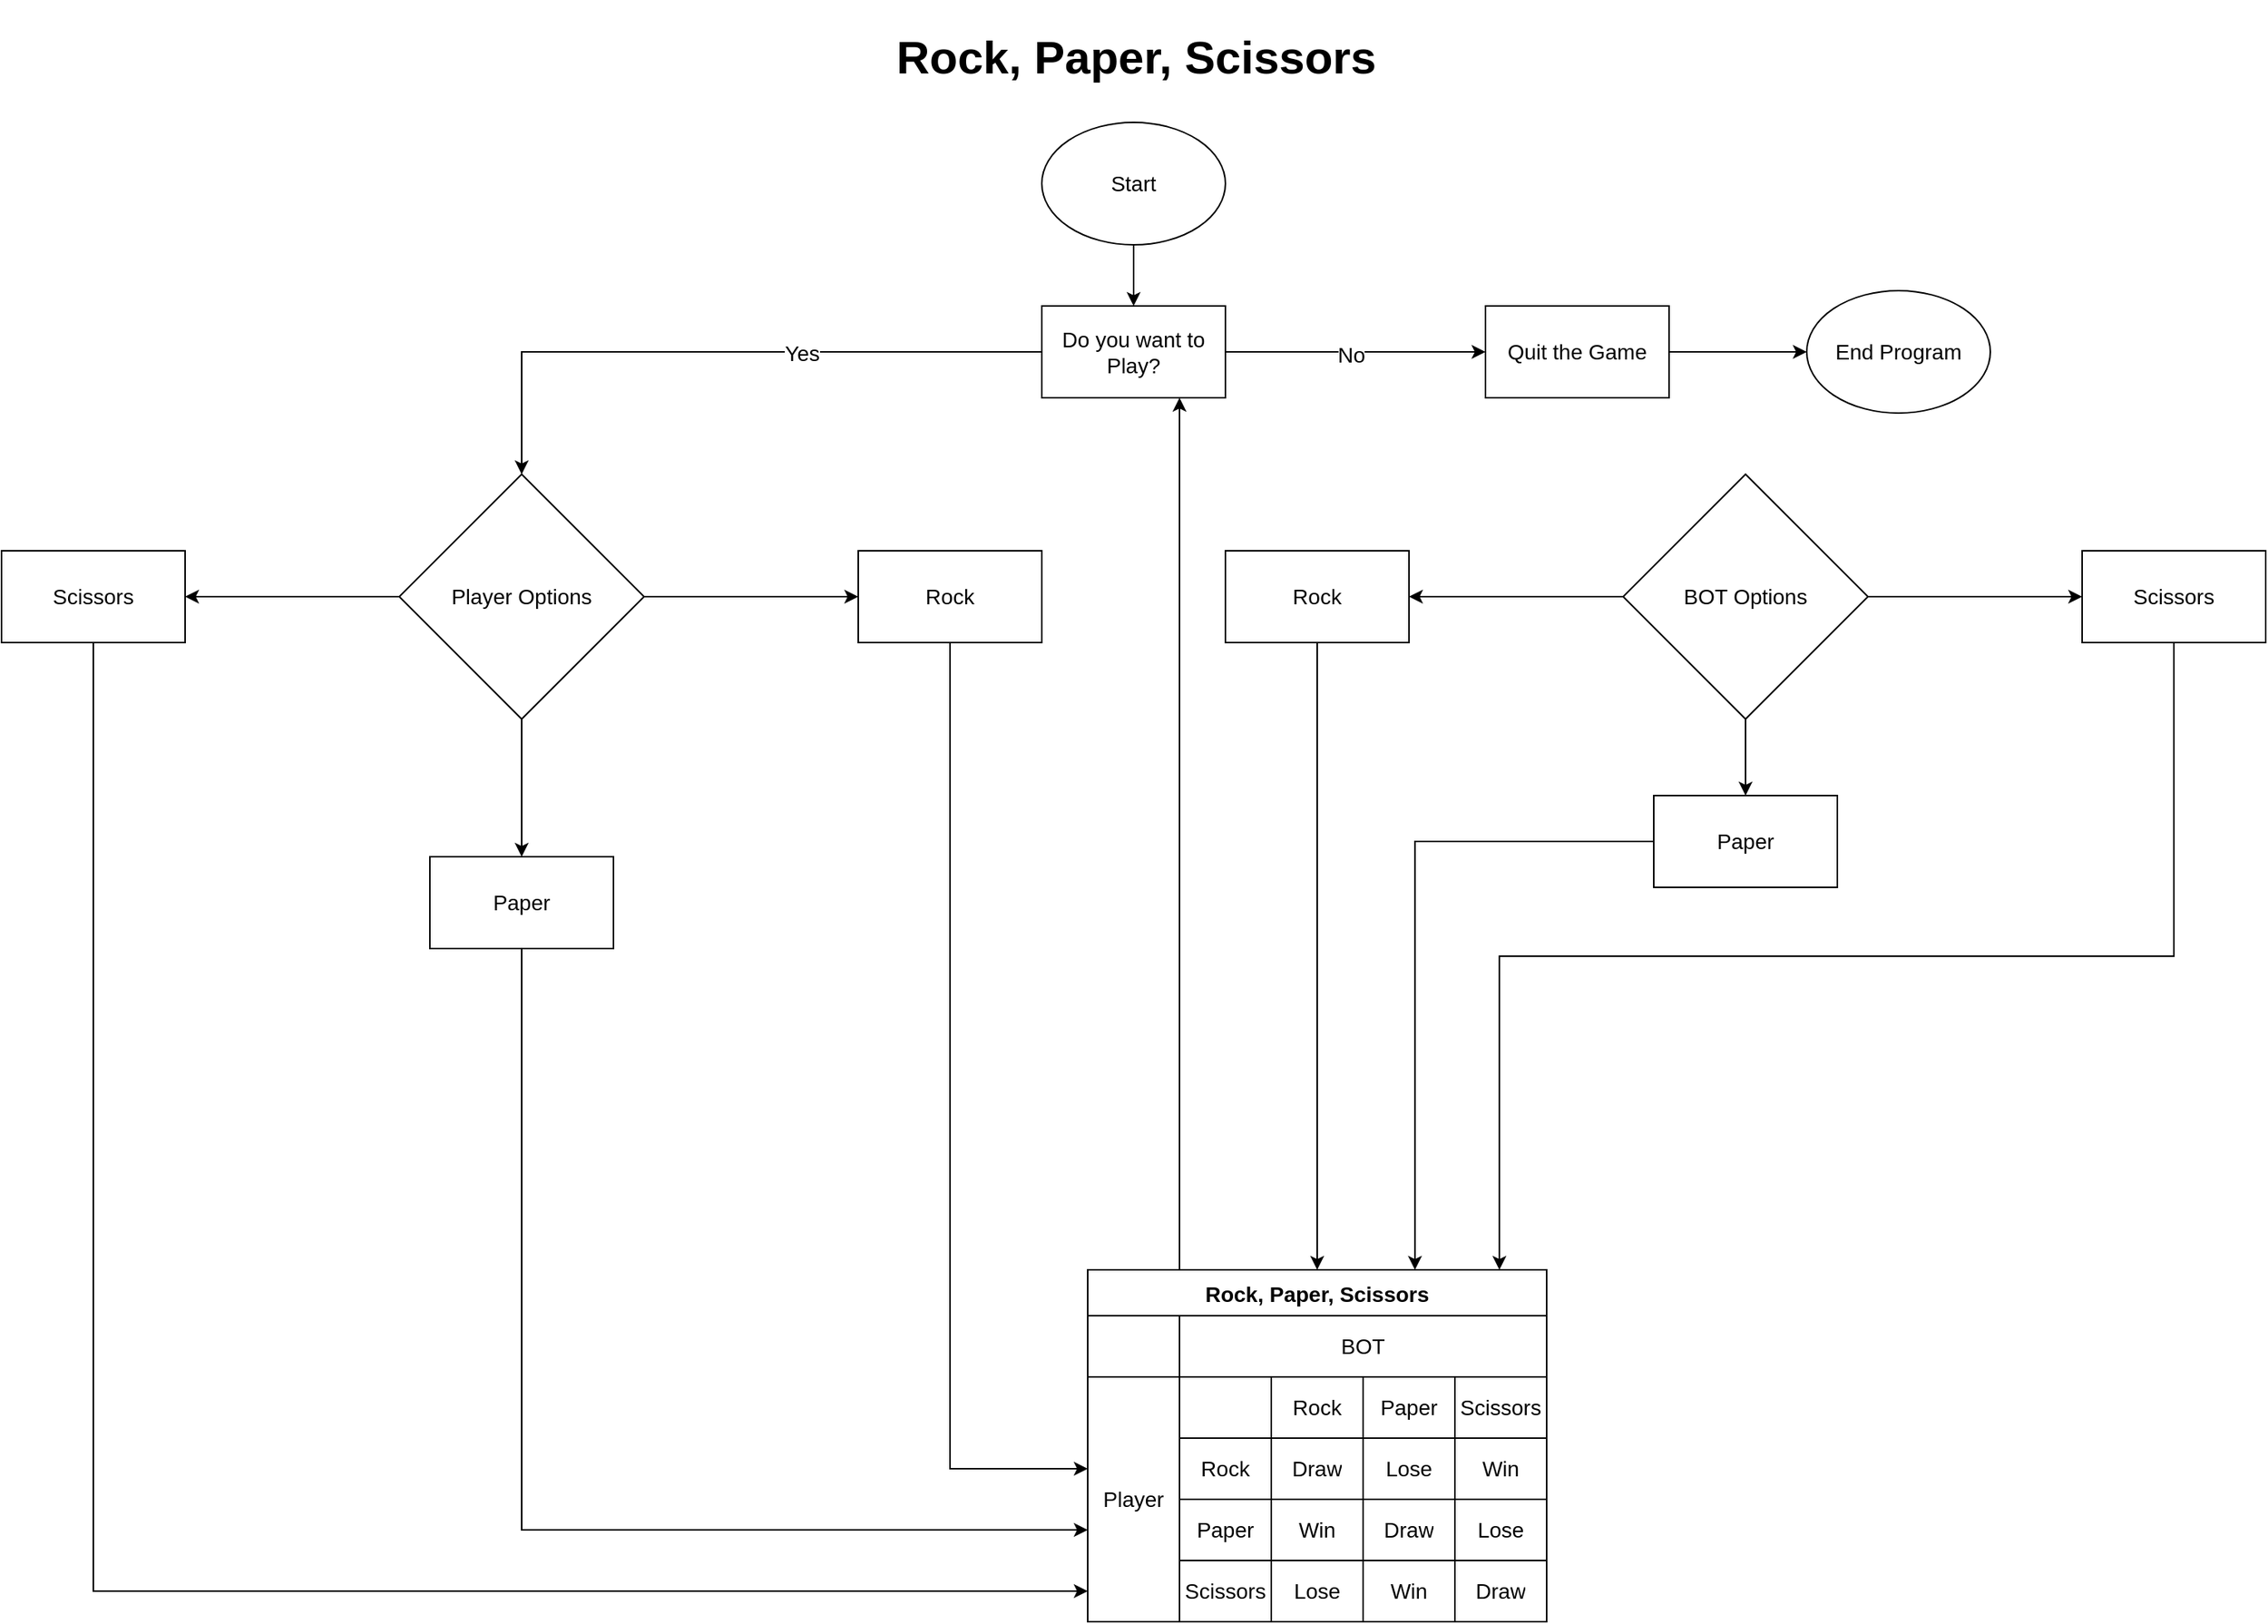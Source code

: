 <mxfile version="16.5.1" type="device"><diagram id="CUUUORZWTh2k-Aujw4w8" name="Page-1"><mxGraphModel dx="2667" dy="1947" grid="1" gridSize="10" guides="1" tooltips="1" connect="1" arrows="1" fold="1" page="0" pageScale="1" pageWidth="827" pageHeight="1169" background="none" math="0" shadow="0"><root><mxCell id="0"/><mxCell id="1" parent="0"/><mxCell id="aRFmYcnwThQElwPhi66c-1" value="&lt;h1 style=&quot;font-size: 30px;&quot;&gt;Rock, Paper, Scissors&lt;/h1&gt;" style="text;html=1;strokeColor=none;fillColor=none;spacing=5;spacingTop=-20;whiteSpace=wrap;overflow=hidden;rounded=0;fontSize=30;" vertex="1" parent="1"><mxGeometry x="330" y="-390" width="340" height="60" as="geometry"/></mxCell><mxCell id="aRFmYcnwThQElwPhi66c-213" style="edgeStyle=orthogonalEdgeStyle;rounded=0;orthogonalLoop=1;jettySize=auto;html=1;exitX=0.5;exitY=1;exitDx=0;exitDy=0;fontFamily=Helvetica;fontSize=14;fontColor=default;startSize=30;" edge="1" parent="1" source="aRFmYcnwThQElwPhi66c-3" target="aRFmYcnwThQElwPhi66c-4"><mxGeometry relative="1" as="geometry"/></mxCell><mxCell id="aRFmYcnwThQElwPhi66c-3" value="Start" style="ellipse;whiteSpace=wrap;html=1;fontSize=14;" vertex="1" parent="1"><mxGeometry x="430" y="-320" width="120" height="80" as="geometry"/></mxCell><mxCell id="aRFmYcnwThQElwPhi66c-204" style="edgeStyle=orthogonalEdgeStyle;rounded=0;orthogonalLoop=1;jettySize=auto;html=1;exitX=0;exitY=0.5;exitDx=0;exitDy=0;entryX=0.5;entryY=0;entryDx=0;entryDy=0;fontFamily=Helvetica;fontSize=14;fontColor=default;startSize=30;" edge="1" parent="1" source="aRFmYcnwThQElwPhi66c-4" target="aRFmYcnwThQElwPhi66c-5"><mxGeometry relative="1" as="geometry"/></mxCell><mxCell id="aRFmYcnwThQElwPhi66c-208" value="Yes" style="edgeLabel;html=1;align=center;verticalAlign=middle;resizable=0;points=[];fontSize=14;fontFamily=Helvetica;fontColor=default;" vertex="1" connectable="0" parent="aRFmYcnwThQElwPhi66c-204"><mxGeometry x="-0.252" y="1" relative="1" as="geometry"><mxPoint as="offset"/></mxGeometry></mxCell><mxCell id="aRFmYcnwThQElwPhi66c-211" style="edgeStyle=orthogonalEdgeStyle;rounded=0;orthogonalLoop=1;jettySize=auto;html=1;exitX=1;exitY=0.5;exitDx=0;exitDy=0;entryX=0;entryY=0.5;entryDx=0;entryDy=0;fontFamily=Helvetica;fontSize=14;fontColor=default;startSize=30;" edge="1" parent="1" source="aRFmYcnwThQElwPhi66c-4" target="aRFmYcnwThQElwPhi66c-210"><mxGeometry relative="1" as="geometry"/></mxCell><mxCell id="aRFmYcnwThQElwPhi66c-212" value="No" style="edgeLabel;html=1;align=center;verticalAlign=middle;resizable=0;points=[];fontSize=14;fontFamily=Helvetica;fontColor=default;" vertex="1" connectable="0" parent="aRFmYcnwThQElwPhi66c-211"><mxGeometry x="0.318" y="-2" relative="1" as="geometry"><mxPoint x="-30" as="offset"/></mxGeometry></mxCell><mxCell id="aRFmYcnwThQElwPhi66c-4" value="Do you want to Play?" style="rounded=0;whiteSpace=wrap;html=1;fontSize=14;" vertex="1" parent="1"><mxGeometry x="430" y="-200" width="120" height="60" as="geometry"/></mxCell><mxCell id="aRFmYcnwThQElwPhi66c-9" style="edgeStyle=orthogonalEdgeStyle;rounded=0;orthogonalLoop=1;jettySize=auto;html=1;exitX=0;exitY=0.5;exitDx=0;exitDy=0;entryX=1;entryY=0.5;entryDx=0;entryDy=0;fontSize=14;" edge="1" parent="1" source="aRFmYcnwThQElwPhi66c-5" target="aRFmYcnwThQElwPhi66c-6"><mxGeometry relative="1" as="geometry"/></mxCell><mxCell id="aRFmYcnwThQElwPhi66c-10" style="edgeStyle=orthogonalEdgeStyle;rounded=0;orthogonalLoop=1;jettySize=auto;html=1;exitX=1;exitY=0.5;exitDx=0;exitDy=0;entryX=0;entryY=0.5;entryDx=0;entryDy=0;fontSize=14;" edge="1" parent="1" source="aRFmYcnwThQElwPhi66c-5" target="aRFmYcnwThQElwPhi66c-8"><mxGeometry relative="1" as="geometry"/></mxCell><mxCell id="aRFmYcnwThQElwPhi66c-11" style="edgeStyle=orthogonalEdgeStyle;rounded=0;orthogonalLoop=1;jettySize=auto;html=1;exitX=0.5;exitY=1;exitDx=0;exitDy=0;entryX=0.5;entryY=0;entryDx=0;entryDy=0;fontSize=14;" edge="1" parent="1" source="aRFmYcnwThQElwPhi66c-5" target="aRFmYcnwThQElwPhi66c-7"><mxGeometry relative="1" as="geometry"/></mxCell><mxCell id="aRFmYcnwThQElwPhi66c-5" value="Player Options" style="rhombus;whiteSpace=wrap;html=1;fontSize=14;" vertex="1" parent="1"><mxGeometry x="10" y="-90" width="160" height="160" as="geometry"/></mxCell><mxCell id="aRFmYcnwThQElwPhi66c-193" style="edgeStyle=orthogonalEdgeStyle;rounded=0;orthogonalLoop=1;jettySize=auto;html=1;exitX=0.5;exitY=1;exitDx=0;exitDy=0;entryX=0;entryY=0.5;entryDx=0;entryDy=0;fontFamily=Helvetica;fontSize=14;fontColor=default;startSize=30;" edge="1" parent="1" source="aRFmYcnwThQElwPhi66c-6" target="aRFmYcnwThQElwPhi66c-87"><mxGeometry relative="1" as="geometry"/></mxCell><mxCell id="aRFmYcnwThQElwPhi66c-6" value="Scissors" style="rounded=0;whiteSpace=wrap;html=1;fontSize=14;" vertex="1" parent="1"><mxGeometry x="-250" y="-40" width="120" height="60" as="geometry"/></mxCell><mxCell id="aRFmYcnwThQElwPhi66c-194" style="edgeStyle=orthogonalEdgeStyle;rounded=0;orthogonalLoop=1;jettySize=auto;html=1;exitX=0.5;exitY=1;exitDx=0;exitDy=0;fontFamily=Helvetica;fontSize=14;fontColor=default;startSize=30;" edge="1" parent="1" source="aRFmYcnwThQElwPhi66c-7" target="aRFmYcnwThQElwPhi66c-83"><mxGeometry relative="1" as="geometry"/></mxCell><mxCell id="aRFmYcnwThQElwPhi66c-7" value="Paper" style="rounded=0;whiteSpace=wrap;html=1;fontSize=14;" vertex="1" parent="1"><mxGeometry x="30" y="160" width="120" height="60" as="geometry"/></mxCell><mxCell id="aRFmYcnwThQElwPhi66c-198" style="edgeStyle=orthogonalEdgeStyle;rounded=0;orthogonalLoop=1;jettySize=auto;html=1;exitX=0.5;exitY=1;exitDx=0;exitDy=0;fontFamily=Helvetica;fontSize=14;fontColor=default;startSize=30;" edge="1" parent="1" source="aRFmYcnwThQElwPhi66c-8" target="aRFmYcnwThQElwPhi66c-97"><mxGeometry relative="1" as="geometry"/></mxCell><mxCell id="aRFmYcnwThQElwPhi66c-8" value="Rock" style="rounded=0;whiteSpace=wrap;html=1;fontSize=14;" vertex="1" parent="1"><mxGeometry x="310" y="-40" width="120" height="60" as="geometry"/></mxCell><mxCell id="aRFmYcnwThQElwPhi66c-18" style="edgeStyle=orthogonalEdgeStyle;rounded=0;orthogonalLoop=1;jettySize=auto;html=1;exitX=0;exitY=0.5;exitDx=0;exitDy=0;entryX=1;entryY=0.5;entryDx=0;entryDy=0;fontSize=14;" edge="1" parent="1" source="aRFmYcnwThQElwPhi66c-14" target="aRFmYcnwThQElwPhi66c-15"><mxGeometry relative="1" as="geometry"/></mxCell><mxCell id="aRFmYcnwThQElwPhi66c-19" style="edgeStyle=orthogonalEdgeStyle;rounded=0;orthogonalLoop=1;jettySize=auto;html=1;exitX=1;exitY=0.5;exitDx=0;exitDy=0;entryX=0;entryY=0.5;entryDx=0;entryDy=0;fontSize=14;" edge="1" parent="1" source="aRFmYcnwThQElwPhi66c-14" target="aRFmYcnwThQElwPhi66c-17"><mxGeometry relative="1" as="geometry"/></mxCell><mxCell id="aRFmYcnwThQElwPhi66c-20" style="edgeStyle=orthogonalEdgeStyle;rounded=0;orthogonalLoop=1;jettySize=auto;html=1;exitX=0.5;exitY=1;exitDx=0;exitDy=0;entryX=0.5;entryY=0;entryDx=0;entryDy=0;fontSize=14;" edge="1" parent="1" source="aRFmYcnwThQElwPhi66c-14" target="aRFmYcnwThQElwPhi66c-16"><mxGeometry relative="1" as="geometry"/></mxCell><mxCell id="aRFmYcnwThQElwPhi66c-14" value="BOT Options" style="rhombus;whiteSpace=wrap;html=1;fontSize=14;" vertex="1" parent="1"><mxGeometry x="810" y="-90" width="160" height="160" as="geometry"/></mxCell><mxCell id="aRFmYcnwThQElwPhi66c-199" style="edgeStyle=orthogonalEdgeStyle;rounded=0;orthogonalLoop=1;jettySize=auto;html=1;exitX=0.5;exitY=1;exitDx=0;exitDy=0;entryX=0.5;entryY=0;entryDx=0;entryDy=0;fontFamily=Helvetica;fontSize=14;fontColor=default;startSize=30;" edge="1" parent="1" source="aRFmYcnwThQElwPhi66c-15" target="aRFmYcnwThQElwPhi66c-78"><mxGeometry relative="1" as="geometry"/></mxCell><mxCell id="aRFmYcnwThQElwPhi66c-15" value="Rock" style="rounded=0;whiteSpace=wrap;html=1;fontSize=14;" vertex="1" parent="1"><mxGeometry x="550" y="-40" width="120" height="60" as="geometry"/></mxCell><mxCell id="aRFmYcnwThQElwPhi66c-201" style="edgeStyle=orthogonalEdgeStyle;rounded=0;orthogonalLoop=1;jettySize=auto;html=1;exitX=0;exitY=0.5;exitDx=0;exitDy=0;entryX=0.713;entryY=0;entryDx=0;entryDy=0;entryPerimeter=0;fontFamily=Helvetica;fontSize=14;fontColor=default;startSize=30;" edge="1" parent="1" source="aRFmYcnwThQElwPhi66c-16" target="aRFmYcnwThQElwPhi66c-78"><mxGeometry relative="1" as="geometry"/></mxCell><mxCell id="aRFmYcnwThQElwPhi66c-16" value="Paper" style="rounded=0;whiteSpace=wrap;html=1;fontSize=14;" vertex="1" parent="1"><mxGeometry x="830" y="120" width="120" height="60" as="geometry"/></mxCell><mxCell id="aRFmYcnwThQElwPhi66c-202" style="edgeStyle=orthogonalEdgeStyle;rounded=0;orthogonalLoop=1;jettySize=auto;html=1;exitX=0.5;exitY=1;exitDx=0;exitDy=0;entryX=0.897;entryY=0;entryDx=0;entryDy=0;entryPerimeter=0;fontFamily=Helvetica;fontSize=14;fontColor=default;startSize=30;" edge="1" parent="1" source="aRFmYcnwThQElwPhi66c-17" target="aRFmYcnwThQElwPhi66c-78"><mxGeometry relative="1" as="geometry"/></mxCell><mxCell id="aRFmYcnwThQElwPhi66c-17" value="Scissors" style="rounded=0;whiteSpace=wrap;html=1;fontSize=14;" vertex="1" parent="1"><mxGeometry x="1110" y="-40" width="120" height="60" as="geometry"/></mxCell><mxCell id="aRFmYcnwThQElwPhi66c-206" style="edgeStyle=orthogonalEdgeStyle;rounded=0;orthogonalLoop=1;jettySize=auto;html=1;exitX=0.25;exitY=0;exitDx=0;exitDy=0;entryX=0.75;entryY=1;entryDx=0;entryDy=0;fontFamily=Helvetica;fontSize=14;fontColor=default;startSize=30;" edge="1" parent="1" source="aRFmYcnwThQElwPhi66c-78" target="aRFmYcnwThQElwPhi66c-4"><mxGeometry relative="1" as="geometry"><Array as="points"><mxPoint x="520" y="430"/></Array></mxGeometry></mxCell><mxCell id="aRFmYcnwThQElwPhi66c-78" value="Rock, Paper, Scissors" style="shape=table;startSize=30;container=1;collapsible=0;childLayout=tableLayout;fontStyle=1;align=center;fontSize=14;rowLines=1;columnLines=1;fixedRows=0;resizeLast=0;resizeLastRow=0;" vertex="1" parent="1"><mxGeometry x="460" y="430" width="300" height="230" as="geometry"/></mxCell><mxCell id="aRFmYcnwThQElwPhi66c-102" style="shape=tableRow;horizontal=0;startSize=0;swimlaneHead=0;swimlaneBody=0;top=0;left=0;bottom=0;right=0;collapsible=0;dropTarget=0;fillColor=none;points=[[0,0.5],[1,0.5]];portConstraint=eastwest;fontSize=14;" vertex="1" parent="aRFmYcnwThQElwPhi66c-78"><mxGeometry y="30" width="300" height="40" as="geometry"/></mxCell><mxCell id="aRFmYcnwThQElwPhi66c-147" style="shape=partialRectangle;html=1;whiteSpace=wrap;connectable=0;fillColor=none;top=0;left=0;bottom=0;right=0;overflow=hidden;fontSize=14;" vertex="1" parent="aRFmYcnwThQElwPhi66c-102"><mxGeometry width="60" height="40" as="geometry"><mxRectangle width="60" height="40" as="alternateBounds"/></mxGeometry></mxCell><mxCell id="aRFmYcnwThQElwPhi66c-103" value="BOT" style="shape=partialRectangle;html=1;whiteSpace=wrap;connectable=0;fillColor=none;top=0;left=0;bottom=0;right=0;overflow=hidden;fontSize=14;rowspan=1;colspan=4;" vertex="1" parent="aRFmYcnwThQElwPhi66c-102"><mxGeometry x="60" width="240" height="40" as="geometry"><mxRectangle width="60" height="40" as="alternateBounds"/></mxGeometry></mxCell><mxCell id="aRFmYcnwThQElwPhi66c-104" style="shape=partialRectangle;html=1;whiteSpace=wrap;connectable=0;fillColor=none;top=0;left=0;bottom=0;right=0;overflow=hidden;fontSize=14;" vertex="1" visible="0" parent="aRFmYcnwThQElwPhi66c-102"><mxGeometry x="120" width="60" height="40" as="geometry"><mxRectangle width="60" height="40" as="alternateBounds"/></mxGeometry></mxCell><mxCell id="aRFmYcnwThQElwPhi66c-105" style="shape=partialRectangle;html=1;whiteSpace=wrap;connectable=0;fillColor=none;top=0;left=0;bottom=0;right=0;overflow=hidden;fontSize=14;" vertex="1" visible="0" parent="aRFmYcnwThQElwPhi66c-102"><mxGeometry x="180" width="60" height="40" as="geometry"><mxRectangle width="60" height="40" as="alternateBounds"/></mxGeometry></mxCell><mxCell id="aRFmYcnwThQElwPhi66c-106" style="shape=partialRectangle;html=1;whiteSpace=wrap;connectable=0;fillColor=none;top=0;left=0;bottom=0;right=0;overflow=hidden;fontSize=14;" vertex="1" visible="0" parent="aRFmYcnwThQElwPhi66c-102"><mxGeometry x="240" width="60" height="40" as="geometry"><mxRectangle width="60" height="40" as="alternateBounds"/></mxGeometry></mxCell><mxCell id="aRFmYcnwThQElwPhi66c-79" value="" style="shape=tableRow;horizontal=0;startSize=0;swimlaneHead=0;swimlaneBody=0;top=0;left=0;bottom=0;right=0;collapsible=0;dropTarget=0;fillColor=none;points=[[0,0.5],[1,0.5]];portConstraint=eastwest;fontSize=14;" vertex="1" parent="aRFmYcnwThQElwPhi66c-78"><mxGeometry y="70" width="300" height="40" as="geometry"/></mxCell><mxCell id="aRFmYcnwThQElwPhi66c-148" value="Player" style="shape=partialRectangle;html=1;whiteSpace=wrap;connectable=0;fillColor=none;top=0;left=0;bottom=0;right=0;overflow=hidden;fontSize=14;rowspan=4;colspan=1;flipH=1;flipV=1;" vertex="1" parent="aRFmYcnwThQElwPhi66c-79"><mxGeometry width="60" height="160" as="geometry"><mxRectangle width="60" height="40" as="alternateBounds"/></mxGeometry></mxCell><mxCell id="aRFmYcnwThQElwPhi66c-91" style="shape=partialRectangle;html=1;whiteSpace=wrap;connectable=0;fillColor=none;top=0;left=0;bottom=0;right=0;overflow=hidden;fontSize=14;" vertex="1" parent="aRFmYcnwThQElwPhi66c-79"><mxGeometry x="60" width="60" height="40" as="geometry"><mxRectangle width="60" height="40" as="alternateBounds"/></mxGeometry></mxCell><mxCell id="aRFmYcnwThQElwPhi66c-80" value="Rock" style="shape=partialRectangle;html=1;whiteSpace=wrap;connectable=0;fillColor=none;top=0;left=0;bottom=0;right=0;overflow=hidden;fontSize=14;" vertex="1" parent="aRFmYcnwThQElwPhi66c-79"><mxGeometry x="120" width="60" height="40" as="geometry"><mxRectangle width="60" height="40" as="alternateBounds"/></mxGeometry></mxCell><mxCell id="aRFmYcnwThQElwPhi66c-81" value="Paper" style="shape=partialRectangle;html=1;whiteSpace=wrap;connectable=0;fillColor=none;top=0;left=0;bottom=0;right=0;overflow=hidden;fontSize=14;" vertex="1" parent="aRFmYcnwThQElwPhi66c-79"><mxGeometry x="180" width="60" height="40" as="geometry"><mxRectangle width="60" height="40" as="alternateBounds"/></mxGeometry></mxCell><mxCell id="aRFmYcnwThQElwPhi66c-82" value="Scissors" style="shape=partialRectangle;html=1;whiteSpace=wrap;connectable=0;fillColor=none;top=0;left=0;bottom=0;right=0;overflow=hidden;fontSize=14;" vertex="1" parent="aRFmYcnwThQElwPhi66c-79"><mxGeometry x="240" width="60" height="40" as="geometry"><mxRectangle width="60" height="40" as="alternateBounds"/></mxGeometry></mxCell><mxCell id="aRFmYcnwThQElwPhi66c-97" style="shape=tableRow;horizontal=0;startSize=0;swimlaneHead=0;swimlaneBody=0;top=0;left=0;bottom=0;right=0;collapsible=0;dropTarget=0;fillColor=none;points=[[0,0.5],[1,0.5]];portConstraint=eastwest;fontSize=14;" vertex="1" parent="aRFmYcnwThQElwPhi66c-78"><mxGeometry y="110" width="300" height="40" as="geometry"/></mxCell><mxCell id="aRFmYcnwThQElwPhi66c-149" style="shape=partialRectangle;html=1;whiteSpace=wrap;connectable=0;fillColor=none;top=0;left=0;bottom=0;right=0;overflow=hidden;fontSize=14;" vertex="1" visible="0" parent="aRFmYcnwThQElwPhi66c-97"><mxGeometry width="60" height="40" as="geometry"><mxRectangle width="60" height="40" as="alternateBounds"/></mxGeometry></mxCell><mxCell id="aRFmYcnwThQElwPhi66c-98" value="Rock" style="shape=partialRectangle;html=1;whiteSpace=wrap;connectable=0;fillColor=none;top=0;left=0;bottom=0;right=0;overflow=hidden;fontSize=14;" vertex="1" parent="aRFmYcnwThQElwPhi66c-97"><mxGeometry x="60" width="60" height="40" as="geometry"><mxRectangle width="60" height="40" as="alternateBounds"/></mxGeometry></mxCell><mxCell id="aRFmYcnwThQElwPhi66c-99" value="Draw" style="shape=partialRectangle;html=1;whiteSpace=wrap;connectable=0;fillColor=none;top=0;left=0;bottom=0;right=0;overflow=hidden;fontSize=14;" vertex="1" parent="aRFmYcnwThQElwPhi66c-97"><mxGeometry x="120" width="60" height="40" as="geometry"><mxRectangle width="60" height="40" as="alternateBounds"/></mxGeometry></mxCell><mxCell id="aRFmYcnwThQElwPhi66c-100" value="Lose" style="shape=partialRectangle;html=1;whiteSpace=wrap;connectable=0;fillColor=none;top=0;left=0;bottom=0;right=0;overflow=hidden;fontSize=14;" vertex="1" parent="aRFmYcnwThQElwPhi66c-97"><mxGeometry x="180" width="60" height="40" as="geometry"><mxRectangle width="60" height="40" as="alternateBounds"/></mxGeometry></mxCell><mxCell id="aRFmYcnwThQElwPhi66c-101" value="Win" style="shape=partialRectangle;html=1;whiteSpace=wrap;connectable=0;fillColor=none;top=0;left=0;bottom=0;right=0;overflow=hidden;fontSize=14;" vertex="1" parent="aRFmYcnwThQElwPhi66c-97"><mxGeometry x="240" width="60" height="40" as="geometry"><mxRectangle width="60" height="40" as="alternateBounds"/></mxGeometry></mxCell><mxCell id="aRFmYcnwThQElwPhi66c-83" value="" style="shape=tableRow;horizontal=0;startSize=0;swimlaneHead=0;swimlaneBody=0;top=0;left=0;bottom=0;right=0;collapsible=0;dropTarget=0;fillColor=none;points=[[0,0.5],[1,0.5]];portConstraint=eastwest;fontSize=14;" vertex="1" parent="aRFmYcnwThQElwPhi66c-78"><mxGeometry y="150" width="300" height="40" as="geometry"/></mxCell><mxCell id="aRFmYcnwThQElwPhi66c-150" style="shape=partialRectangle;html=1;whiteSpace=wrap;connectable=0;fillColor=none;top=0;left=0;bottom=0;right=0;overflow=hidden;fontSize=14;" vertex="1" visible="0" parent="aRFmYcnwThQElwPhi66c-83"><mxGeometry width="60" height="40" as="geometry"><mxRectangle width="60" height="40" as="alternateBounds"/></mxGeometry></mxCell><mxCell id="aRFmYcnwThQElwPhi66c-92" value="Paper" style="shape=partialRectangle;html=1;whiteSpace=wrap;connectable=0;fillColor=none;top=0;left=0;bottom=0;right=0;overflow=hidden;fontSize=14;" vertex="1" parent="aRFmYcnwThQElwPhi66c-83"><mxGeometry x="60" width="60" height="40" as="geometry"><mxRectangle width="60" height="40" as="alternateBounds"/></mxGeometry></mxCell><mxCell id="aRFmYcnwThQElwPhi66c-84" value="Win" style="shape=partialRectangle;html=1;whiteSpace=wrap;connectable=0;fillColor=none;top=0;left=0;bottom=0;right=0;overflow=hidden;fontSize=14;" vertex="1" parent="aRFmYcnwThQElwPhi66c-83"><mxGeometry x="120" width="60" height="40" as="geometry"><mxRectangle width="60" height="40" as="alternateBounds"/></mxGeometry></mxCell><mxCell id="aRFmYcnwThQElwPhi66c-85" value="Draw" style="shape=partialRectangle;html=1;whiteSpace=wrap;connectable=0;fillColor=none;top=0;left=0;bottom=0;right=0;overflow=hidden;fontSize=14;" vertex="1" parent="aRFmYcnwThQElwPhi66c-83"><mxGeometry x="180" width="60" height="40" as="geometry"><mxRectangle width="60" height="40" as="alternateBounds"/></mxGeometry></mxCell><mxCell id="aRFmYcnwThQElwPhi66c-86" value="Lose" style="shape=partialRectangle;html=1;whiteSpace=wrap;connectable=0;fillColor=none;top=0;left=0;bottom=0;right=0;overflow=hidden;fontSize=14;" vertex="1" parent="aRFmYcnwThQElwPhi66c-83"><mxGeometry x="240" width="60" height="40" as="geometry"><mxRectangle width="60" height="40" as="alternateBounds"/></mxGeometry></mxCell><mxCell id="aRFmYcnwThQElwPhi66c-87" value="" style="shape=tableRow;horizontal=0;startSize=0;swimlaneHead=0;swimlaneBody=0;top=0;left=0;bottom=0;right=0;collapsible=0;dropTarget=0;fillColor=none;points=[[0,0.5],[1,0.5]];portConstraint=eastwest;fontSize=14;" vertex="1" parent="aRFmYcnwThQElwPhi66c-78"><mxGeometry y="190" width="300" height="40" as="geometry"/></mxCell><mxCell id="aRFmYcnwThQElwPhi66c-151" style="shape=partialRectangle;html=1;whiteSpace=wrap;connectable=0;fillColor=none;top=0;left=0;bottom=0;right=0;overflow=hidden;fontSize=14;" vertex="1" visible="0" parent="aRFmYcnwThQElwPhi66c-87"><mxGeometry width="60" height="40" as="geometry"><mxRectangle width="60" height="40" as="alternateBounds"/></mxGeometry></mxCell><mxCell id="aRFmYcnwThQElwPhi66c-93" value="Scissors" style="shape=partialRectangle;html=1;whiteSpace=wrap;connectable=0;fillColor=none;top=0;left=0;bottom=0;right=0;overflow=hidden;fontSize=14;" vertex="1" parent="aRFmYcnwThQElwPhi66c-87"><mxGeometry x="60" width="60" height="40" as="geometry"><mxRectangle width="60" height="40" as="alternateBounds"/></mxGeometry></mxCell><mxCell id="aRFmYcnwThQElwPhi66c-88" value="Lose" style="shape=partialRectangle;html=1;whiteSpace=wrap;connectable=0;fillColor=none;top=0;left=0;bottom=0;right=0;overflow=hidden;fontSize=14;align=center;" vertex="1" parent="aRFmYcnwThQElwPhi66c-87"><mxGeometry x="120" width="60" height="40" as="geometry"><mxRectangle width="60" height="40" as="alternateBounds"/></mxGeometry></mxCell><mxCell id="aRFmYcnwThQElwPhi66c-89" value="Win" style="shape=partialRectangle;html=1;whiteSpace=wrap;connectable=0;fillColor=none;top=0;left=0;bottom=0;right=0;overflow=hidden;fontSize=14;" vertex="1" parent="aRFmYcnwThQElwPhi66c-87"><mxGeometry x="180" width="60" height="40" as="geometry"><mxRectangle width="60" height="40" as="alternateBounds"/></mxGeometry></mxCell><mxCell id="aRFmYcnwThQElwPhi66c-90" value="Draw" style="shape=partialRectangle;html=1;whiteSpace=wrap;connectable=0;fillColor=none;top=0;left=0;bottom=0;right=0;overflow=hidden;fontSize=14;" vertex="1" parent="aRFmYcnwThQElwPhi66c-87"><mxGeometry x="240" width="60" height="40" as="geometry"><mxRectangle width="60" height="40" as="alternateBounds"/></mxGeometry></mxCell><mxCell id="aRFmYcnwThQElwPhi66c-215" style="edgeStyle=orthogonalEdgeStyle;rounded=0;orthogonalLoop=1;jettySize=auto;html=1;exitX=1;exitY=0.5;exitDx=0;exitDy=0;entryX=0;entryY=0.5;entryDx=0;entryDy=0;fontFamily=Helvetica;fontSize=14;fontColor=default;startSize=30;" edge="1" parent="1" source="aRFmYcnwThQElwPhi66c-210" target="aRFmYcnwThQElwPhi66c-214"><mxGeometry relative="1" as="geometry"/></mxCell><mxCell id="aRFmYcnwThQElwPhi66c-210" value="Quit the Game" style="rounded=0;whiteSpace=wrap;html=1;labelBackgroundColor=#FFFFFF;fontFamily=Helvetica;fontSize=14;fontColor=default;startSize=30;strokeColor=default;fillColor=none;gradientColor=none;" vertex="1" parent="1"><mxGeometry x="720" y="-200" width="120" height="60" as="geometry"/></mxCell><mxCell id="aRFmYcnwThQElwPhi66c-214" value="End Program" style="ellipse;whiteSpace=wrap;html=1;fontSize=14;" vertex="1" parent="1"><mxGeometry x="930" y="-210" width="120" height="80" as="geometry"/></mxCell></root></mxGraphModel></diagram></mxfile>